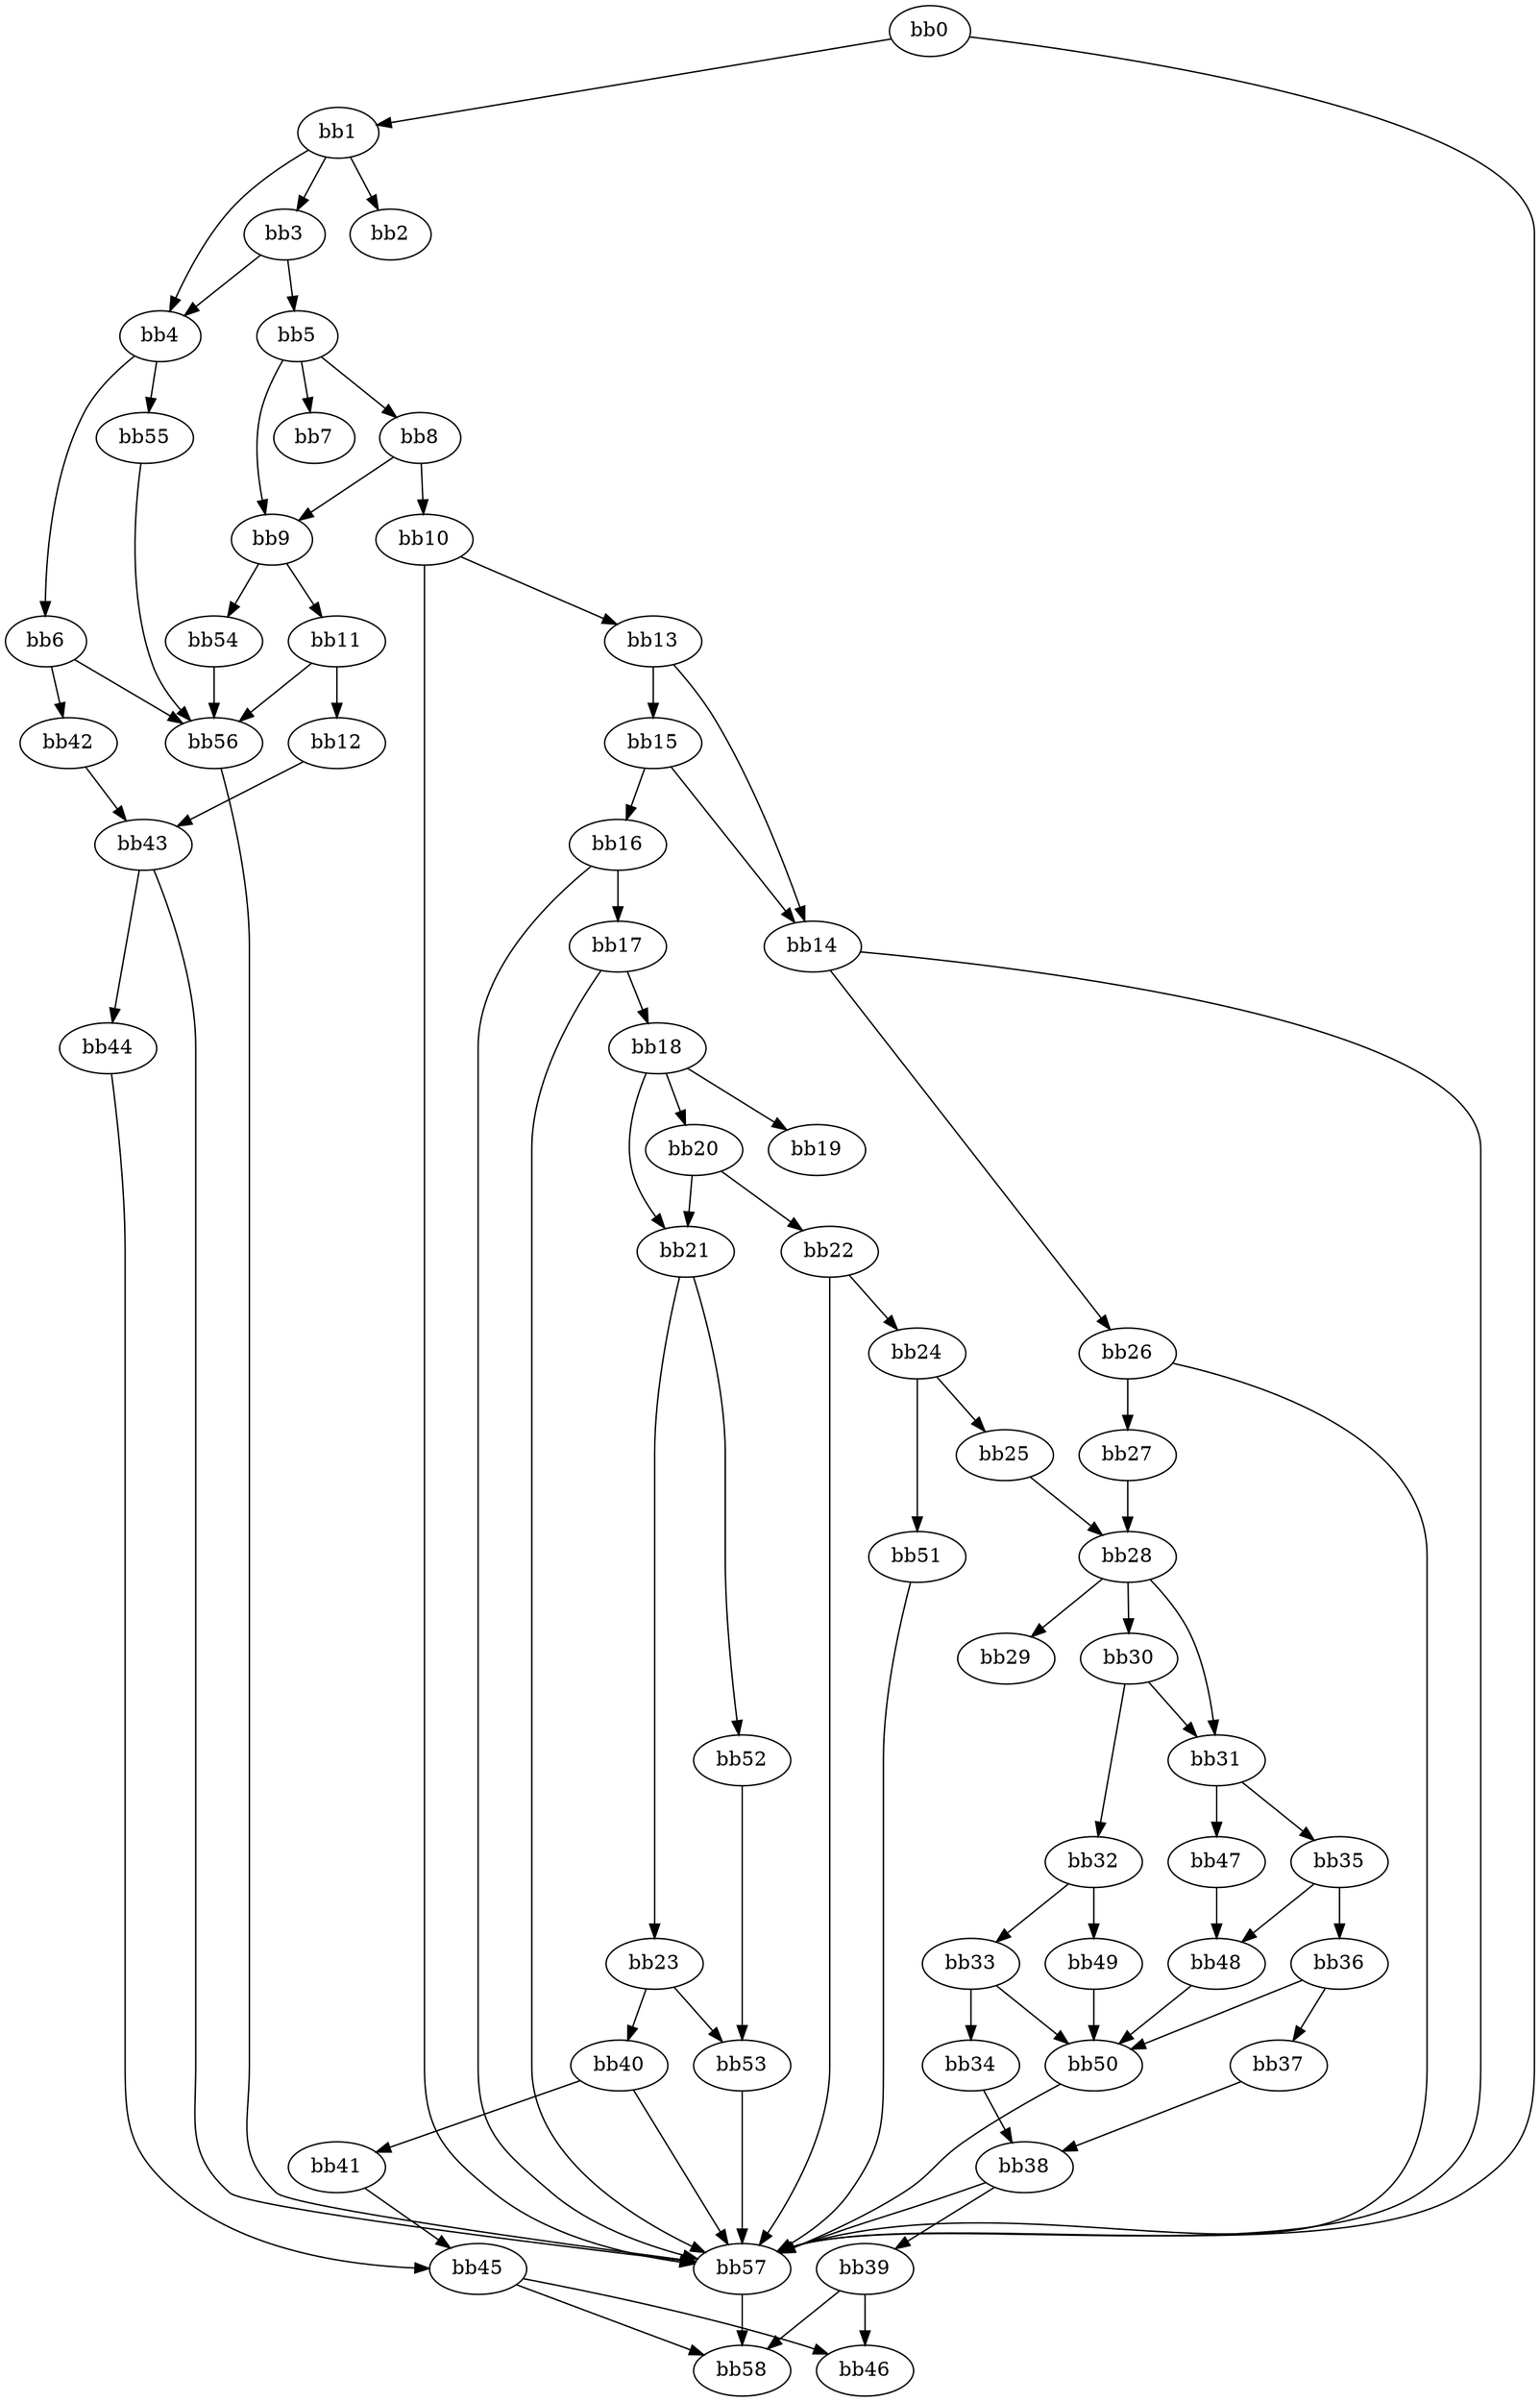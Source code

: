 digraph {
    0 [ label = "bb0\l" ]
    1 [ label = "bb1\l" ]
    2 [ label = "bb2\l" ]
    3 [ label = "bb3\l" ]
    4 [ label = "bb4\l" ]
    5 [ label = "bb5\l" ]
    6 [ label = "bb6\l" ]
    7 [ label = "bb7\l" ]
    8 [ label = "bb8\l" ]
    9 [ label = "bb9\l" ]
    10 [ label = "bb10\l" ]
    11 [ label = "bb11\l" ]
    12 [ label = "bb12\l" ]
    13 [ label = "bb13\l" ]
    14 [ label = "bb14\l" ]
    15 [ label = "bb15\l" ]
    16 [ label = "bb16\l" ]
    17 [ label = "bb17\l" ]
    18 [ label = "bb18\l" ]
    19 [ label = "bb19\l" ]
    20 [ label = "bb20\l" ]
    21 [ label = "bb21\l" ]
    22 [ label = "bb22\l" ]
    23 [ label = "bb23\l" ]
    24 [ label = "bb24\l" ]
    25 [ label = "bb25\l" ]
    26 [ label = "bb26\l" ]
    27 [ label = "bb27\l" ]
    28 [ label = "bb28\l" ]
    29 [ label = "bb29\l" ]
    30 [ label = "bb30\l" ]
    31 [ label = "bb31\l" ]
    32 [ label = "bb32\l" ]
    33 [ label = "bb33\l" ]
    34 [ label = "bb34\l" ]
    35 [ label = "bb35\l" ]
    36 [ label = "bb36\l" ]
    37 [ label = "bb37\l" ]
    38 [ label = "bb38\l" ]
    39 [ label = "bb39\l" ]
    40 [ label = "bb40\l" ]
    41 [ label = "bb41\l" ]
    42 [ label = "bb42\l" ]
    43 [ label = "bb43\l" ]
    44 [ label = "bb44\l" ]
    45 [ label = "bb45\l" ]
    46 [ label = "bb46\l" ]
    47 [ label = "bb47\l" ]
    48 [ label = "bb48\l" ]
    49 [ label = "bb49\l" ]
    50 [ label = "bb50\l" ]
    51 [ label = "bb51\l" ]
    52 [ label = "bb52\l" ]
    53 [ label = "bb53\l" ]
    54 [ label = "bb54\l" ]
    55 [ label = "bb55\l" ]
    56 [ label = "bb56\l" ]
    57 [ label = "bb57\l" ]
    58 [ label = "bb58\l" ]
    0 -> 1 [ ]
    0 -> 57 [ ]
    1 -> 2 [ ]
    1 -> 3 [ ]
    1 -> 4 [ ]
    3 -> 4 [ ]
    3 -> 5 [ ]
    4 -> 6 [ ]
    4 -> 55 [ ]
    5 -> 7 [ ]
    5 -> 8 [ ]
    5 -> 9 [ ]
    6 -> 42 [ ]
    6 -> 56 [ ]
    8 -> 9 [ ]
    8 -> 10 [ ]
    9 -> 11 [ ]
    9 -> 54 [ ]
    10 -> 13 [ ]
    10 -> 57 [ ]
    11 -> 12 [ ]
    11 -> 56 [ ]
    12 -> 43 [ ]
    13 -> 14 [ ]
    13 -> 15 [ ]
    14 -> 26 [ ]
    14 -> 57 [ ]
    15 -> 14 [ ]
    15 -> 16 [ ]
    16 -> 17 [ ]
    16 -> 57 [ ]
    17 -> 18 [ ]
    17 -> 57 [ ]
    18 -> 19 [ ]
    18 -> 20 [ ]
    18 -> 21 [ ]
    20 -> 21 [ ]
    20 -> 22 [ ]
    21 -> 23 [ ]
    21 -> 52 [ ]
    22 -> 24 [ ]
    22 -> 57 [ ]
    23 -> 40 [ ]
    23 -> 53 [ ]
    24 -> 25 [ ]
    24 -> 51 [ ]
    25 -> 28 [ ]
    26 -> 27 [ ]
    26 -> 57 [ ]
    27 -> 28 [ ]
    28 -> 29 [ ]
    28 -> 30 [ ]
    28 -> 31 [ ]
    30 -> 31 [ ]
    30 -> 32 [ ]
    31 -> 35 [ ]
    31 -> 47 [ ]
    32 -> 33 [ ]
    32 -> 49 [ ]
    33 -> 34 [ ]
    33 -> 50 [ ]
    34 -> 38 [ ]
    35 -> 36 [ ]
    35 -> 48 [ ]
    36 -> 37 [ ]
    36 -> 50 [ ]
    37 -> 38 [ ]
    38 -> 39 [ ]
    38 -> 57 [ ]
    39 -> 46 [ ]
    39 -> 58 [ ]
    40 -> 41 [ ]
    40 -> 57 [ ]
    41 -> 45 [ ]
    42 -> 43 [ ]
    43 -> 44 [ ]
    43 -> 57 [ ]
    44 -> 45 [ ]
    45 -> 46 [ ]
    45 -> 58 [ ]
    47 -> 48 [ ]
    48 -> 50 [ ]
    49 -> 50 [ ]
    50 -> 57 [ ]
    51 -> 57 [ ]
    52 -> 53 [ ]
    53 -> 57 [ ]
    54 -> 56 [ ]
    55 -> 56 [ ]
    56 -> 57 [ ]
    57 -> 58 [ ]
}

